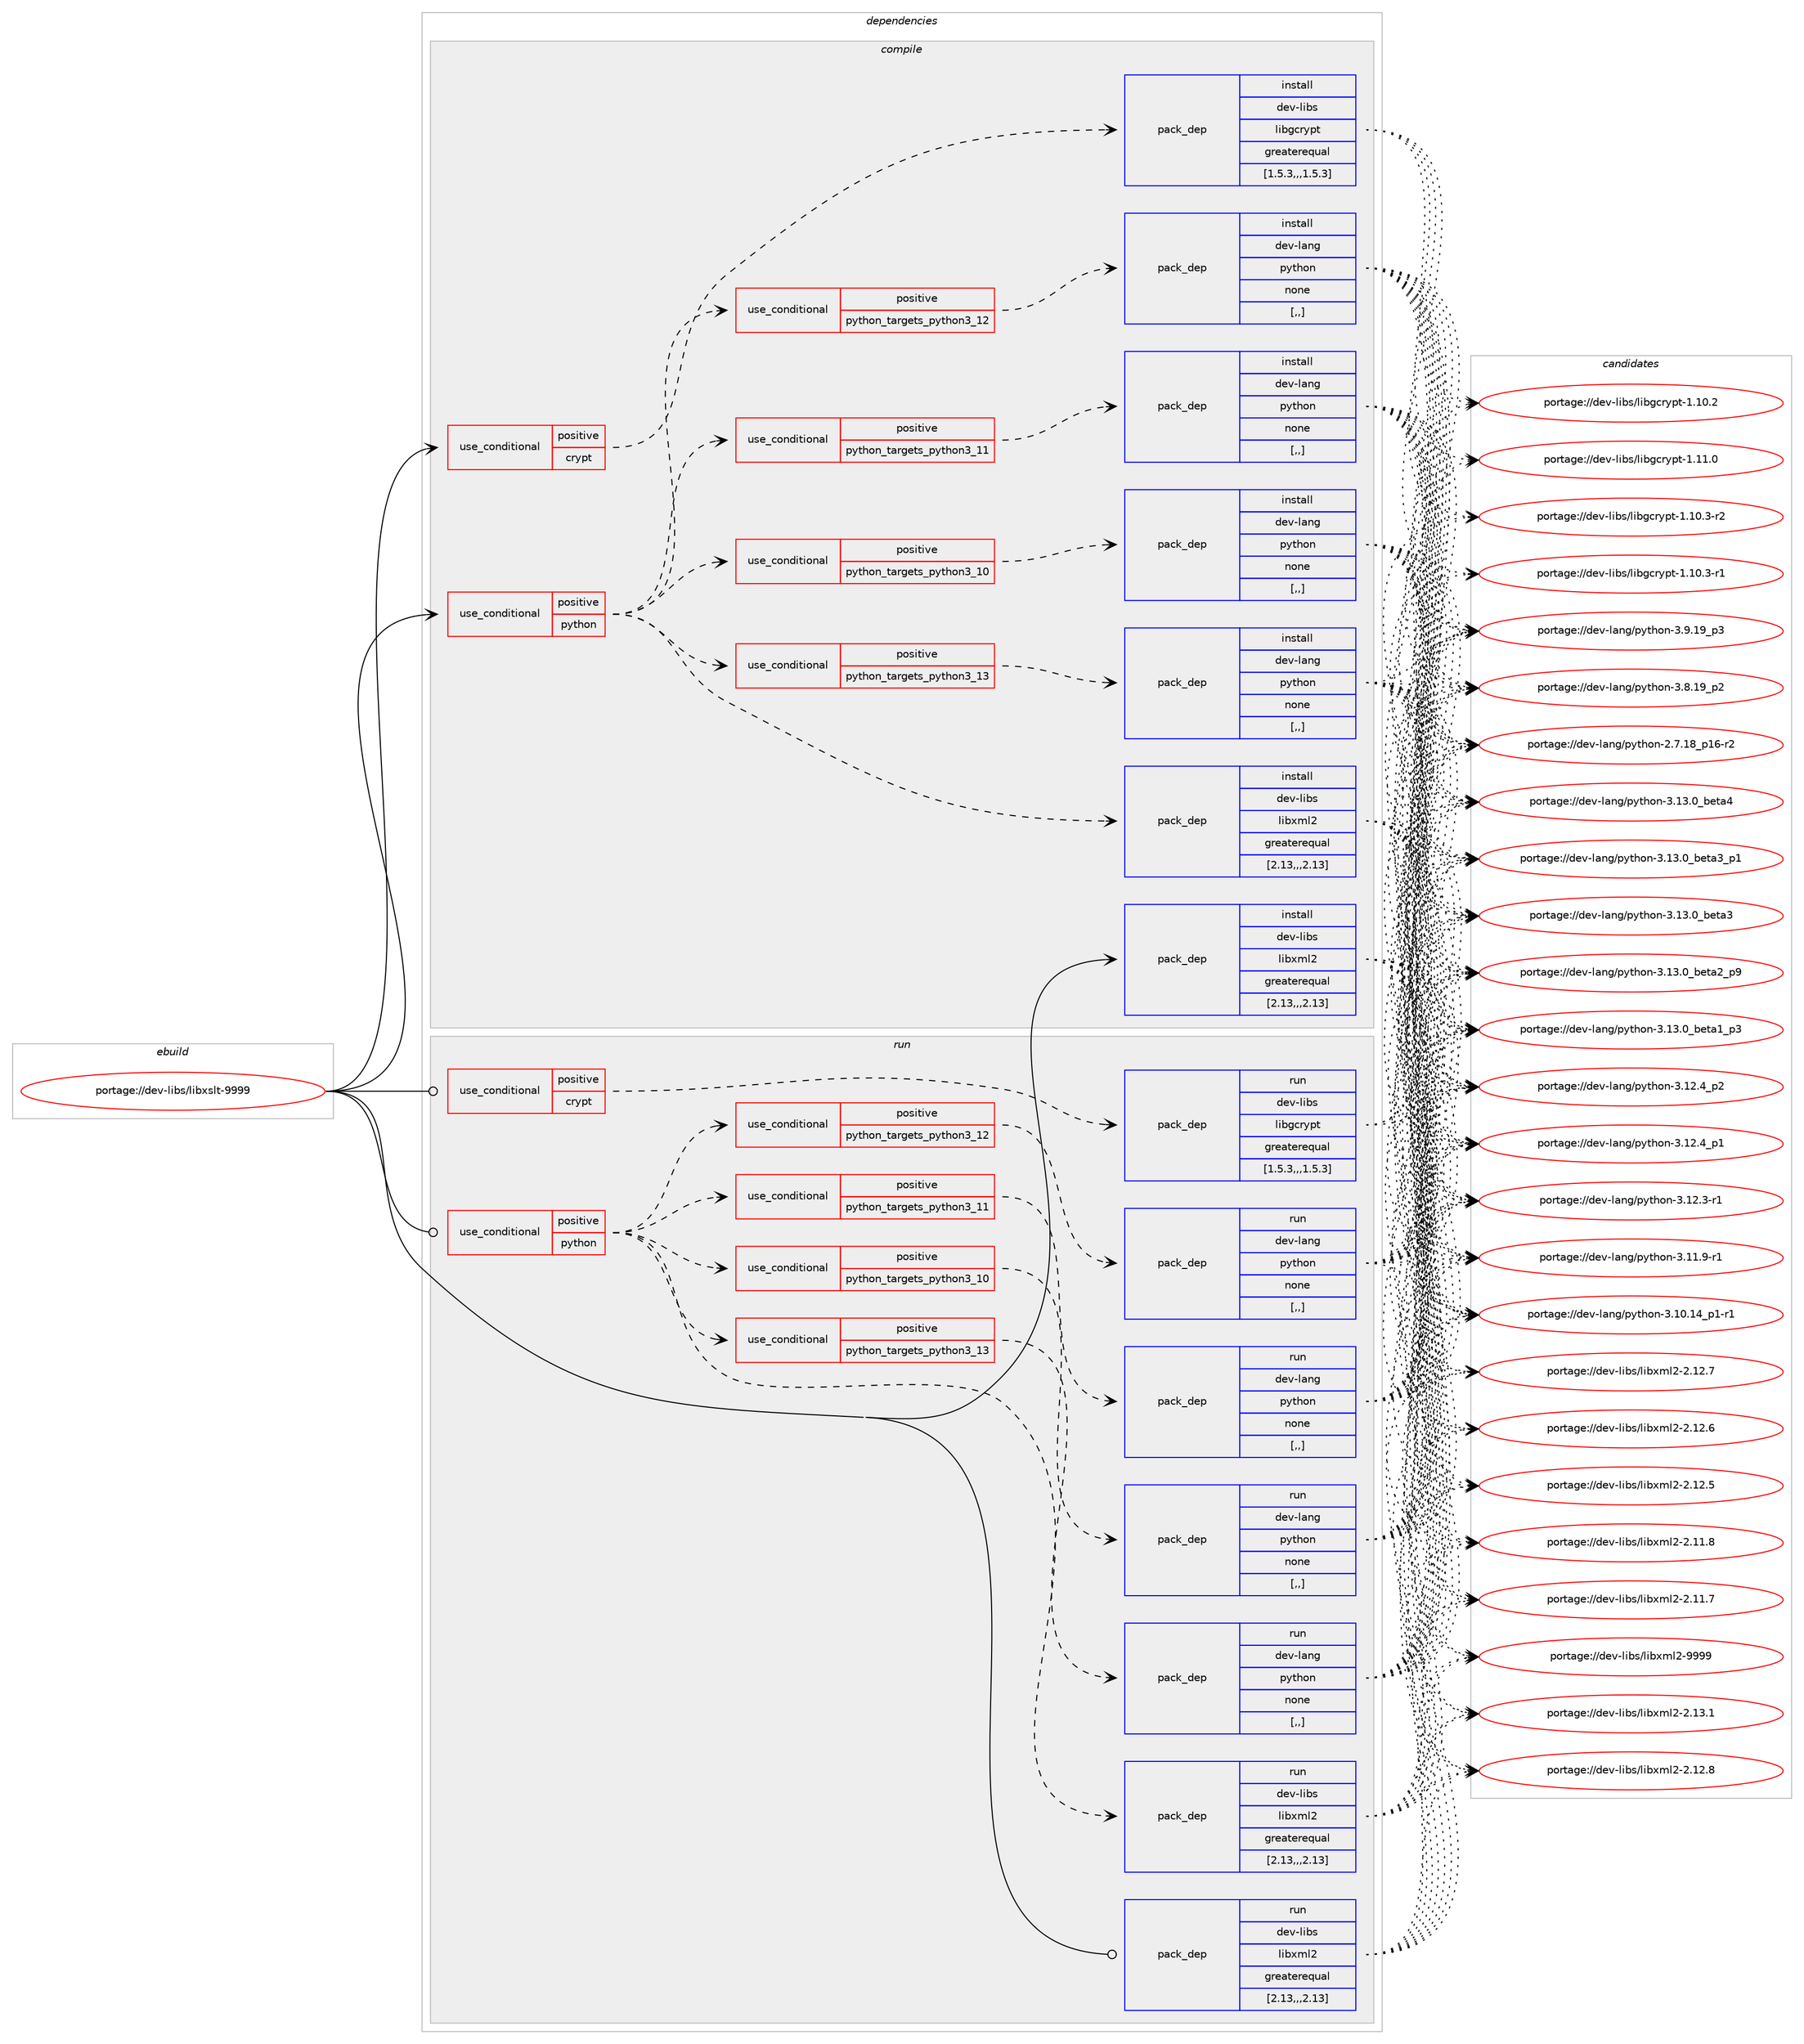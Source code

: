 digraph prolog {

# *************
# Graph options
# *************

newrank=true;
concentrate=true;
compound=true;
graph [rankdir=LR,fontname=Helvetica,fontsize=10,ranksep=1.5];#, ranksep=2.5, nodesep=0.2];
edge  [arrowhead=vee];
node  [fontname=Helvetica,fontsize=10];

# **********
# The ebuild
# **********

subgraph cluster_leftcol {
color=gray;
label=<<i>ebuild</i>>;
id [label="portage://dev-libs/libxslt-9999", color=red, width=4, href="../dev-libs/libxslt-9999.svg"];
}

# ****************
# The dependencies
# ****************

subgraph cluster_midcol {
color=gray;
label=<<i>dependencies</i>>;
subgraph cluster_compile {
fillcolor="#eeeeee";
style=filled;
label=<<i>compile</i>>;
subgraph cond27543 {
dependency112176 [label=<<TABLE BORDER="0" CELLBORDER="1" CELLSPACING="0" CELLPADDING="4"><TR><TD ROWSPAN="3" CELLPADDING="10">use_conditional</TD></TR><TR><TD>positive</TD></TR><TR><TD>crypt</TD></TR></TABLE>>, shape=none, color=red];
subgraph pack83437 {
dependency112177 [label=<<TABLE BORDER="0" CELLBORDER="1" CELLSPACING="0" CELLPADDING="4" WIDTH="220"><TR><TD ROWSPAN="6" CELLPADDING="30">pack_dep</TD></TR><TR><TD WIDTH="110">install</TD></TR><TR><TD>dev-libs</TD></TR><TR><TD>libgcrypt</TD></TR><TR><TD>greaterequal</TD></TR><TR><TD>[1.5.3,,,1.5.3]</TD></TR></TABLE>>, shape=none, color=blue];
}
dependency112176:e -> dependency112177:w [weight=20,style="dashed",arrowhead="vee"];
}
id:e -> dependency112176:w [weight=20,style="solid",arrowhead="vee"];
subgraph cond27544 {
dependency112178 [label=<<TABLE BORDER="0" CELLBORDER="1" CELLSPACING="0" CELLPADDING="4"><TR><TD ROWSPAN="3" CELLPADDING="10">use_conditional</TD></TR><TR><TD>positive</TD></TR><TR><TD>python</TD></TR></TABLE>>, shape=none, color=red];
subgraph cond27545 {
dependency112179 [label=<<TABLE BORDER="0" CELLBORDER="1" CELLSPACING="0" CELLPADDING="4"><TR><TD ROWSPAN="3" CELLPADDING="10">use_conditional</TD></TR><TR><TD>positive</TD></TR><TR><TD>python_targets_python3_10</TD></TR></TABLE>>, shape=none, color=red];
subgraph pack83438 {
dependency112180 [label=<<TABLE BORDER="0" CELLBORDER="1" CELLSPACING="0" CELLPADDING="4" WIDTH="220"><TR><TD ROWSPAN="6" CELLPADDING="30">pack_dep</TD></TR><TR><TD WIDTH="110">install</TD></TR><TR><TD>dev-lang</TD></TR><TR><TD>python</TD></TR><TR><TD>none</TD></TR><TR><TD>[,,]</TD></TR></TABLE>>, shape=none, color=blue];
}
dependency112179:e -> dependency112180:w [weight=20,style="dashed",arrowhead="vee"];
}
dependency112178:e -> dependency112179:w [weight=20,style="dashed",arrowhead="vee"];
subgraph cond27546 {
dependency112181 [label=<<TABLE BORDER="0" CELLBORDER="1" CELLSPACING="0" CELLPADDING="4"><TR><TD ROWSPAN="3" CELLPADDING="10">use_conditional</TD></TR><TR><TD>positive</TD></TR><TR><TD>python_targets_python3_11</TD></TR></TABLE>>, shape=none, color=red];
subgraph pack83439 {
dependency112182 [label=<<TABLE BORDER="0" CELLBORDER="1" CELLSPACING="0" CELLPADDING="4" WIDTH="220"><TR><TD ROWSPAN="6" CELLPADDING="30">pack_dep</TD></TR><TR><TD WIDTH="110">install</TD></TR><TR><TD>dev-lang</TD></TR><TR><TD>python</TD></TR><TR><TD>none</TD></TR><TR><TD>[,,]</TD></TR></TABLE>>, shape=none, color=blue];
}
dependency112181:e -> dependency112182:w [weight=20,style="dashed",arrowhead="vee"];
}
dependency112178:e -> dependency112181:w [weight=20,style="dashed",arrowhead="vee"];
subgraph cond27547 {
dependency112183 [label=<<TABLE BORDER="0" CELLBORDER="1" CELLSPACING="0" CELLPADDING="4"><TR><TD ROWSPAN="3" CELLPADDING="10">use_conditional</TD></TR><TR><TD>positive</TD></TR><TR><TD>python_targets_python3_12</TD></TR></TABLE>>, shape=none, color=red];
subgraph pack83440 {
dependency112184 [label=<<TABLE BORDER="0" CELLBORDER="1" CELLSPACING="0" CELLPADDING="4" WIDTH="220"><TR><TD ROWSPAN="6" CELLPADDING="30">pack_dep</TD></TR><TR><TD WIDTH="110">install</TD></TR><TR><TD>dev-lang</TD></TR><TR><TD>python</TD></TR><TR><TD>none</TD></TR><TR><TD>[,,]</TD></TR></TABLE>>, shape=none, color=blue];
}
dependency112183:e -> dependency112184:w [weight=20,style="dashed",arrowhead="vee"];
}
dependency112178:e -> dependency112183:w [weight=20,style="dashed",arrowhead="vee"];
subgraph cond27548 {
dependency112185 [label=<<TABLE BORDER="0" CELLBORDER="1" CELLSPACING="0" CELLPADDING="4"><TR><TD ROWSPAN="3" CELLPADDING="10">use_conditional</TD></TR><TR><TD>positive</TD></TR><TR><TD>python_targets_python3_13</TD></TR></TABLE>>, shape=none, color=red];
subgraph pack83441 {
dependency112186 [label=<<TABLE BORDER="0" CELLBORDER="1" CELLSPACING="0" CELLPADDING="4" WIDTH="220"><TR><TD ROWSPAN="6" CELLPADDING="30">pack_dep</TD></TR><TR><TD WIDTH="110">install</TD></TR><TR><TD>dev-lang</TD></TR><TR><TD>python</TD></TR><TR><TD>none</TD></TR><TR><TD>[,,]</TD></TR></TABLE>>, shape=none, color=blue];
}
dependency112185:e -> dependency112186:w [weight=20,style="dashed",arrowhead="vee"];
}
dependency112178:e -> dependency112185:w [weight=20,style="dashed",arrowhead="vee"];
subgraph pack83442 {
dependency112187 [label=<<TABLE BORDER="0" CELLBORDER="1" CELLSPACING="0" CELLPADDING="4" WIDTH="220"><TR><TD ROWSPAN="6" CELLPADDING="30">pack_dep</TD></TR><TR><TD WIDTH="110">install</TD></TR><TR><TD>dev-libs</TD></TR><TR><TD>libxml2</TD></TR><TR><TD>greaterequal</TD></TR><TR><TD>[2.13,,,2.13]</TD></TR></TABLE>>, shape=none, color=blue];
}
dependency112178:e -> dependency112187:w [weight=20,style="dashed",arrowhead="vee"];
}
id:e -> dependency112178:w [weight=20,style="solid",arrowhead="vee"];
subgraph pack83443 {
dependency112188 [label=<<TABLE BORDER="0" CELLBORDER="1" CELLSPACING="0" CELLPADDING="4" WIDTH="220"><TR><TD ROWSPAN="6" CELLPADDING="30">pack_dep</TD></TR><TR><TD WIDTH="110">install</TD></TR><TR><TD>dev-libs</TD></TR><TR><TD>libxml2</TD></TR><TR><TD>greaterequal</TD></TR><TR><TD>[2.13,,,2.13]</TD></TR></TABLE>>, shape=none, color=blue];
}
id:e -> dependency112188:w [weight=20,style="solid",arrowhead="vee"];
}
subgraph cluster_compileandrun {
fillcolor="#eeeeee";
style=filled;
label=<<i>compile and run</i>>;
}
subgraph cluster_run {
fillcolor="#eeeeee";
style=filled;
label=<<i>run</i>>;
subgraph cond27549 {
dependency112189 [label=<<TABLE BORDER="0" CELLBORDER="1" CELLSPACING="0" CELLPADDING="4"><TR><TD ROWSPAN="3" CELLPADDING="10">use_conditional</TD></TR><TR><TD>positive</TD></TR><TR><TD>crypt</TD></TR></TABLE>>, shape=none, color=red];
subgraph pack83444 {
dependency112190 [label=<<TABLE BORDER="0" CELLBORDER="1" CELLSPACING="0" CELLPADDING="4" WIDTH="220"><TR><TD ROWSPAN="6" CELLPADDING="30">pack_dep</TD></TR><TR><TD WIDTH="110">run</TD></TR><TR><TD>dev-libs</TD></TR><TR><TD>libgcrypt</TD></TR><TR><TD>greaterequal</TD></TR><TR><TD>[1.5.3,,,1.5.3]</TD></TR></TABLE>>, shape=none, color=blue];
}
dependency112189:e -> dependency112190:w [weight=20,style="dashed",arrowhead="vee"];
}
id:e -> dependency112189:w [weight=20,style="solid",arrowhead="odot"];
subgraph cond27550 {
dependency112191 [label=<<TABLE BORDER="0" CELLBORDER="1" CELLSPACING="0" CELLPADDING="4"><TR><TD ROWSPAN="3" CELLPADDING="10">use_conditional</TD></TR><TR><TD>positive</TD></TR><TR><TD>python</TD></TR></TABLE>>, shape=none, color=red];
subgraph cond27551 {
dependency112192 [label=<<TABLE BORDER="0" CELLBORDER="1" CELLSPACING="0" CELLPADDING="4"><TR><TD ROWSPAN="3" CELLPADDING="10">use_conditional</TD></TR><TR><TD>positive</TD></TR><TR><TD>python_targets_python3_10</TD></TR></TABLE>>, shape=none, color=red];
subgraph pack83445 {
dependency112193 [label=<<TABLE BORDER="0" CELLBORDER="1" CELLSPACING="0" CELLPADDING="4" WIDTH="220"><TR><TD ROWSPAN="6" CELLPADDING="30">pack_dep</TD></TR><TR><TD WIDTH="110">run</TD></TR><TR><TD>dev-lang</TD></TR><TR><TD>python</TD></TR><TR><TD>none</TD></TR><TR><TD>[,,]</TD></TR></TABLE>>, shape=none, color=blue];
}
dependency112192:e -> dependency112193:w [weight=20,style="dashed",arrowhead="vee"];
}
dependency112191:e -> dependency112192:w [weight=20,style="dashed",arrowhead="vee"];
subgraph cond27552 {
dependency112194 [label=<<TABLE BORDER="0" CELLBORDER="1" CELLSPACING="0" CELLPADDING="4"><TR><TD ROWSPAN="3" CELLPADDING="10">use_conditional</TD></TR><TR><TD>positive</TD></TR><TR><TD>python_targets_python3_11</TD></TR></TABLE>>, shape=none, color=red];
subgraph pack83446 {
dependency112195 [label=<<TABLE BORDER="0" CELLBORDER="1" CELLSPACING="0" CELLPADDING="4" WIDTH="220"><TR><TD ROWSPAN="6" CELLPADDING="30">pack_dep</TD></TR><TR><TD WIDTH="110">run</TD></TR><TR><TD>dev-lang</TD></TR><TR><TD>python</TD></TR><TR><TD>none</TD></TR><TR><TD>[,,]</TD></TR></TABLE>>, shape=none, color=blue];
}
dependency112194:e -> dependency112195:w [weight=20,style="dashed",arrowhead="vee"];
}
dependency112191:e -> dependency112194:w [weight=20,style="dashed",arrowhead="vee"];
subgraph cond27553 {
dependency112196 [label=<<TABLE BORDER="0" CELLBORDER="1" CELLSPACING="0" CELLPADDING="4"><TR><TD ROWSPAN="3" CELLPADDING="10">use_conditional</TD></TR><TR><TD>positive</TD></TR><TR><TD>python_targets_python3_12</TD></TR></TABLE>>, shape=none, color=red];
subgraph pack83447 {
dependency112197 [label=<<TABLE BORDER="0" CELLBORDER="1" CELLSPACING="0" CELLPADDING="4" WIDTH="220"><TR><TD ROWSPAN="6" CELLPADDING="30">pack_dep</TD></TR><TR><TD WIDTH="110">run</TD></TR><TR><TD>dev-lang</TD></TR><TR><TD>python</TD></TR><TR><TD>none</TD></TR><TR><TD>[,,]</TD></TR></TABLE>>, shape=none, color=blue];
}
dependency112196:e -> dependency112197:w [weight=20,style="dashed",arrowhead="vee"];
}
dependency112191:e -> dependency112196:w [weight=20,style="dashed",arrowhead="vee"];
subgraph cond27554 {
dependency112198 [label=<<TABLE BORDER="0" CELLBORDER="1" CELLSPACING="0" CELLPADDING="4"><TR><TD ROWSPAN="3" CELLPADDING="10">use_conditional</TD></TR><TR><TD>positive</TD></TR><TR><TD>python_targets_python3_13</TD></TR></TABLE>>, shape=none, color=red];
subgraph pack83448 {
dependency112199 [label=<<TABLE BORDER="0" CELLBORDER="1" CELLSPACING="0" CELLPADDING="4" WIDTH="220"><TR><TD ROWSPAN="6" CELLPADDING="30">pack_dep</TD></TR><TR><TD WIDTH="110">run</TD></TR><TR><TD>dev-lang</TD></TR><TR><TD>python</TD></TR><TR><TD>none</TD></TR><TR><TD>[,,]</TD></TR></TABLE>>, shape=none, color=blue];
}
dependency112198:e -> dependency112199:w [weight=20,style="dashed",arrowhead="vee"];
}
dependency112191:e -> dependency112198:w [weight=20,style="dashed",arrowhead="vee"];
subgraph pack83449 {
dependency112200 [label=<<TABLE BORDER="0" CELLBORDER="1" CELLSPACING="0" CELLPADDING="4" WIDTH="220"><TR><TD ROWSPAN="6" CELLPADDING="30">pack_dep</TD></TR><TR><TD WIDTH="110">run</TD></TR><TR><TD>dev-libs</TD></TR><TR><TD>libxml2</TD></TR><TR><TD>greaterequal</TD></TR><TR><TD>[2.13,,,2.13]</TD></TR></TABLE>>, shape=none, color=blue];
}
dependency112191:e -> dependency112200:w [weight=20,style="dashed",arrowhead="vee"];
}
id:e -> dependency112191:w [weight=20,style="solid",arrowhead="odot"];
subgraph pack83450 {
dependency112201 [label=<<TABLE BORDER="0" CELLBORDER="1" CELLSPACING="0" CELLPADDING="4" WIDTH="220"><TR><TD ROWSPAN="6" CELLPADDING="30">pack_dep</TD></TR><TR><TD WIDTH="110">run</TD></TR><TR><TD>dev-libs</TD></TR><TR><TD>libxml2</TD></TR><TR><TD>greaterequal</TD></TR><TR><TD>[2.13,,,2.13]</TD></TR></TABLE>>, shape=none, color=blue];
}
id:e -> dependency112201:w [weight=20,style="solid",arrowhead="odot"];
}
}

# **************
# The candidates
# **************

subgraph cluster_choices {
rank=same;
color=gray;
label=<<i>candidates</i>>;

subgraph choice83437 {
color=black;
nodesep=1;
choice100101118451081059811547108105981039911412111211645494649494648 [label="portage://dev-libs/libgcrypt-1.11.0", color=red, width=4,href="../dev-libs/libgcrypt-1.11.0.svg"];
choice1001011184510810598115471081059810399114121112116454946494846514511450 [label="portage://dev-libs/libgcrypt-1.10.3-r2", color=red, width=4,href="../dev-libs/libgcrypt-1.10.3-r2.svg"];
choice1001011184510810598115471081059810399114121112116454946494846514511449 [label="portage://dev-libs/libgcrypt-1.10.3-r1", color=red, width=4,href="../dev-libs/libgcrypt-1.10.3-r1.svg"];
choice100101118451081059811547108105981039911412111211645494649484650 [label="portage://dev-libs/libgcrypt-1.10.2", color=red, width=4,href="../dev-libs/libgcrypt-1.10.2.svg"];
dependency112177:e -> choice100101118451081059811547108105981039911412111211645494649494648:w [style=dotted,weight="100"];
dependency112177:e -> choice1001011184510810598115471081059810399114121112116454946494846514511450:w [style=dotted,weight="100"];
dependency112177:e -> choice1001011184510810598115471081059810399114121112116454946494846514511449:w [style=dotted,weight="100"];
dependency112177:e -> choice100101118451081059811547108105981039911412111211645494649484650:w [style=dotted,weight="100"];
}
subgraph choice83438 {
color=black;
nodesep=1;
choice1001011184510897110103471121211161041111104551464951464895981011169752 [label="portage://dev-lang/python-3.13.0_beta4", color=red, width=4,href="../dev-lang/python-3.13.0_beta4.svg"];
choice10010111845108971101034711212111610411111045514649514648959810111697519511249 [label="portage://dev-lang/python-3.13.0_beta3_p1", color=red, width=4,href="../dev-lang/python-3.13.0_beta3_p1.svg"];
choice1001011184510897110103471121211161041111104551464951464895981011169751 [label="portage://dev-lang/python-3.13.0_beta3", color=red, width=4,href="../dev-lang/python-3.13.0_beta3.svg"];
choice10010111845108971101034711212111610411111045514649514648959810111697509511257 [label="portage://dev-lang/python-3.13.0_beta2_p9", color=red, width=4,href="../dev-lang/python-3.13.0_beta2_p9.svg"];
choice10010111845108971101034711212111610411111045514649514648959810111697499511251 [label="portage://dev-lang/python-3.13.0_beta1_p3", color=red, width=4,href="../dev-lang/python-3.13.0_beta1_p3.svg"];
choice100101118451089711010347112121116104111110455146495046529511250 [label="portage://dev-lang/python-3.12.4_p2", color=red, width=4,href="../dev-lang/python-3.12.4_p2.svg"];
choice100101118451089711010347112121116104111110455146495046529511249 [label="portage://dev-lang/python-3.12.4_p1", color=red, width=4,href="../dev-lang/python-3.12.4_p1.svg"];
choice100101118451089711010347112121116104111110455146495046514511449 [label="portage://dev-lang/python-3.12.3-r1", color=red, width=4,href="../dev-lang/python-3.12.3-r1.svg"];
choice100101118451089711010347112121116104111110455146494946574511449 [label="portage://dev-lang/python-3.11.9-r1", color=red, width=4,href="../dev-lang/python-3.11.9-r1.svg"];
choice100101118451089711010347112121116104111110455146494846495295112494511449 [label="portage://dev-lang/python-3.10.14_p1-r1", color=red, width=4,href="../dev-lang/python-3.10.14_p1-r1.svg"];
choice100101118451089711010347112121116104111110455146574649579511251 [label="portage://dev-lang/python-3.9.19_p3", color=red, width=4,href="../dev-lang/python-3.9.19_p3.svg"];
choice100101118451089711010347112121116104111110455146564649579511250 [label="portage://dev-lang/python-3.8.19_p2", color=red, width=4,href="../dev-lang/python-3.8.19_p2.svg"];
choice100101118451089711010347112121116104111110455046554649569511249544511450 [label="portage://dev-lang/python-2.7.18_p16-r2", color=red, width=4,href="../dev-lang/python-2.7.18_p16-r2.svg"];
dependency112180:e -> choice1001011184510897110103471121211161041111104551464951464895981011169752:w [style=dotted,weight="100"];
dependency112180:e -> choice10010111845108971101034711212111610411111045514649514648959810111697519511249:w [style=dotted,weight="100"];
dependency112180:e -> choice1001011184510897110103471121211161041111104551464951464895981011169751:w [style=dotted,weight="100"];
dependency112180:e -> choice10010111845108971101034711212111610411111045514649514648959810111697509511257:w [style=dotted,weight="100"];
dependency112180:e -> choice10010111845108971101034711212111610411111045514649514648959810111697499511251:w [style=dotted,weight="100"];
dependency112180:e -> choice100101118451089711010347112121116104111110455146495046529511250:w [style=dotted,weight="100"];
dependency112180:e -> choice100101118451089711010347112121116104111110455146495046529511249:w [style=dotted,weight="100"];
dependency112180:e -> choice100101118451089711010347112121116104111110455146495046514511449:w [style=dotted,weight="100"];
dependency112180:e -> choice100101118451089711010347112121116104111110455146494946574511449:w [style=dotted,weight="100"];
dependency112180:e -> choice100101118451089711010347112121116104111110455146494846495295112494511449:w [style=dotted,weight="100"];
dependency112180:e -> choice100101118451089711010347112121116104111110455146574649579511251:w [style=dotted,weight="100"];
dependency112180:e -> choice100101118451089711010347112121116104111110455146564649579511250:w [style=dotted,weight="100"];
dependency112180:e -> choice100101118451089711010347112121116104111110455046554649569511249544511450:w [style=dotted,weight="100"];
}
subgraph choice83439 {
color=black;
nodesep=1;
choice1001011184510897110103471121211161041111104551464951464895981011169752 [label="portage://dev-lang/python-3.13.0_beta4", color=red, width=4,href="../dev-lang/python-3.13.0_beta4.svg"];
choice10010111845108971101034711212111610411111045514649514648959810111697519511249 [label="portage://dev-lang/python-3.13.0_beta3_p1", color=red, width=4,href="../dev-lang/python-3.13.0_beta3_p1.svg"];
choice1001011184510897110103471121211161041111104551464951464895981011169751 [label="portage://dev-lang/python-3.13.0_beta3", color=red, width=4,href="../dev-lang/python-3.13.0_beta3.svg"];
choice10010111845108971101034711212111610411111045514649514648959810111697509511257 [label="portage://dev-lang/python-3.13.0_beta2_p9", color=red, width=4,href="../dev-lang/python-3.13.0_beta2_p9.svg"];
choice10010111845108971101034711212111610411111045514649514648959810111697499511251 [label="portage://dev-lang/python-3.13.0_beta1_p3", color=red, width=4,href="../dev-lang/python-3.13.0_beta1_p3.svg"];
choice100101118451089711010347112121116104111110455146495046529511250 [label="portage://dev-lang/python-3.12.4_p2", color=red, width=4,href="../dev-lang/python-3.12.4_p2.svg"];
choice100101118451089711010347112121116104111110455146495046529511249 [label="portage://dev-lang/python-3.12.4_p1", color=red, width=4,href="../dev-lang/python-3.12.4_p1.svg"];
choice100101118451089711010347112121116104111110455146495046514511449 [label="portage://dev-lang/python-3.12.3-r1", color=red, width=4,href="../dev-lang/python-3.12.3-r1.svg"];
choice100101118451089711010347112121116104111110455146494946574511449 [label="portage://dev-lang/python-3.11.9-r1", color=red, width=4,href="../dev-lang/python-3.11.9-r1.svg"];
choice100101118451089711010347112121116104111110455146494846495295112494511449 [label="portage://dev-lang/python-3.10.14_p1-r1", color=red, width=4,href="../dev-lang/python-3.10.14_p1-r1.svg"];
choice100101118451089711010347112121116104111110455146574649579511251 [label="portage://dev-lang/python-3.9.19_p3", color=red, width=4,href="../dev-lang/python-3.9.19_p3.svg"];
choice100101118451089711010347112121116104111110455146564649579511250 [label="portage://dev-lang/python-3.8.19_p2", color=red, width=4,href="../dev-lang/python-3.8.19_p2.svg"];
choice100101118451089711010347112121116104111110455046554649569511249544511450 [label="portage://dev-lang/python-2.7.18_p16-r2", color=red, width=4,href="../dev-lang/python-2.7.18_p16-r2.svg"];
dependency112182:e -> choice1001011184510897110103471121211161041111104551464951464895981011169752:w [style=dotted,weight="100"];
dependency112182:e -> choice10010111845108971101034711212111610411111045514649514648959810111697519511249:w [style=dotted,weight="100"];
dependency112182:e -> choice1001011184510897110103471121211161041111104551464951464895981011169751:w [style=dotted,weight="100"];
dependency112182:e -> choice10010111845108971101034711212111610411111045514649514648959810111697509511257:w [style=dotted,weight="100"];
dependency112182:e -> choice10010111845108971101034711212111610411111045514649514648959810111697499511251:w [style=dotted,weight="100"];
dependency112182:e -> choice100101118451089711010347112121116104111110455146495046529511250:w [style=dotted,weight="100"];
dependency112182:e -> choice100101118451089711010347112121116104111110455146495046529511249:w [style=dotted,weight="100"];
dependency112182:e -> choice100101118451089711010347112121116104111110455146495046514511449:w [style=dotted,weight="100"];
dependency112182:e -> choice100101118451089711010347112121116104111110455146494946574511449:w [style=dotted,weight="100"];
dependency112182:e -> choice100101118451089711010347112121116104111110455146494846495295112494511449:w [style=dotted,weight="100"];
dependency112182:e -> choice100101118451089711010347112121116104111110455146574649579511251:w [style=dotted,weight="100"];
dependency112182:e -> choice100101118451089711010347112121116104111110455146564649579511250:w [style=dotted,weight="100"];
dependency112182:e -> choice100101118451089711010347112121116104111110455046554649569511249544511450:w [style=dotted,weight="100"];
}
subgraph choice83440 {
color=black;
nodesep=1;
choice1001011184510897110103471121211161041111104551464951464895981011169752 [label="portage://dev-lang/python-3.13.0_beta4", color=red, width=4,href="../dev-lang/python-3.13.0_beta4.svg"];
choice10010111845108971101034711212111610411111045514649514648959810111697519511249 [label="portage://dev-lang/python-3.13.0_beta3_p1", color=red, width=4,href="../dev-lang/python-3.13.0_beta3_p1.svg"];
choice1001011184510897110103471121211161041111104551464951464895981011169751 [label="portage://dev-lang/python-3.13.0_beta3", color=red, width=4,href="../dev-lang/python-3.13.0_beta3.svg"];
choice10010111845108971101034711212111610411111045514649514648959810111697509511257 [label="portage://dev-lang/python-3.13.0_beta2_p9", color=red, width=4,href="../dev-lang/python-3.13.0_beta2_p9.svg"];
choice10010111845108971101034711212111610411111045514649514648959810111697499511251 [label="portage://dev-lang/python-3.13.0_beta1_p3", color=red, width=4,href="../dev-lang/python-3.13.0_beta1_p3.svg"];
choice100101118451089711010347112121116104111110455146495046529511250 [label="portage://dev-lang/python-3.12.4_p2", color=red, width=4,href="../dev-lang/python-3.12.4_p2.svg"];
choice100101118451089711010347112121116104111110455146495046529511249 [label="portage://dev-lang/python-3.12.4_p1", color=red, width=4,href="../dev-lang/python-3.12.4_p1.svg"];
choice100101118451089711010347112121116104111110455146495046514511449 [label="portage://dev-lang/python-3.12.3-r1", color=red, width=4,href="../dev-lang/python-3.12.3-r1.svg"];
choice100101118451089711010347112121116104111110455146494946574511449 [label="portage://dev-lang/python-3.11.9-r1", color=red, width=4,href="../dev-lang/python-3.11.9-r1.svg"];
choice100101118451089711010347112121116104111110455146494846495295112494511449 [label="portage://dev-lang/python-3.10.14_p1-r1", color=red, width=4,href="../dev-lang/python-3.10.14_p1-r1.svg"];
choice100101118451089711010347112121116104111110455146574649579511251 [label="portage://dev-lang/python-3.9.19_p3", color=red, width=4,href="../dev-lang/python-3.9.19_p3.svg"];
choice100101118451089711010347112121116104111110455146564649579511250 [label="portage://dev-lang/python-3.8.19_p2", color=red, width=4,href="../dev-lang/python-3.8.19_p2.svg"];
choice100101118451089711010347112121116104111110455046554649569511249544511450 [label="portage://dev-lang/python-2.7.18_p16-r2", color=red, width=4,href="../dev-lang/python-2.7.18_p16-r2.svg"];
dependency112184:e -> choice1001011184510897110103471121211161041111104551464951464895981011169752:w [style=dotted,weight="100"];
dependency112184:e -> choice10010111845108971101034711212111610411111045514649514648959810111697519511249:w [style=dotted,weight="100"];
dependency112184:e -> choice1001011184510897110103471121211161041111104551464951464895981011169751:w [style=dotted,weight="100"];
dependency112184:e -> choice10010111845108971101034711212111610411111045514649514648959810111697509511257:w [style=dotted,weight="100"];
dependency112184:e -> choice10010111845108971101034711212111610411111045514649514648959810111697499511251:w [style=dotted,weight="100"];
dependency112184:e -> choice100101118451089711010347112121116104111110455146495046529511250:w [style=dotted,weight="100"];
dependency112184:e -> choice100101118451089711010347112121116104111110455146495046529511249:w [style=dotted,weight="100"];
dependency112184:e -> choice100101118451089711010347112121116104111110455146495046514511449:w [style=dotted,weight="100"];
dependency112184:e -> choice100101118451089711010347112121116104111110455146494946574511449:w [style=dotted,weight="100"];
dependency112184:e -> choice100101118451089711010347112121116104111110455146494846495295112494511449:w [style=dotted,weight="100"];
dependency112184:e -> choice100101118451089711010347112121116104111110455146574649579511251:w [style=dotted,weight="100"];
dependency112184:e -> choice100101118451089711010347112121116104111110455146564649579511250:w [style=dotted,weight="100"];
dependency112184:e -> choice100101118451089711010347112121116104111110455046554649569511249544511450:w [style=dotted,weight="100"];
}
subgraph choice83441 {
color=black;
nodesep=1;
choice1001011184510897110103471121211161041111104551464951464895981011169752 [label="portage://dev-lang/python-3.13.0_beta4", color=red, width=4,href="../dev-lang/python-3.13.0_beta4.svg"];
choice10010111845108971101034711212111610411111045514649514648959810111697519511249 [label="portage://dev-lang/python-3.13.0_beta3_p1", color=red, width=4,href="../dev-lang/python-3.13.0_beta3_p1.svg"];
choice1001011184510897110103471121211161041111104551464951464895981011169751 [label="portage://dev-lang/python-3.13.0_beta3", color=red, width=4,href="../dev-lang/python-3.13.0_beta3.svg"];
choice10010111845108971101034711212111610411111045514649514648959810111697509511257 [label="portage://dev-lang/python-3.13.0_beta2_p9", color=red, width=4,href="../dev-lang/python-3.13.0_beta2_p9.svg"];
choice10010111845108971101034711212111610411111045514649514648959810111697499511251 [label="portage://dev-lang/python-3.13.0_beta1_p3", color=red, width=4,href="../dev-lang/python-3.13.0_beta1_p3.svg"];
choice100101118451089711010347112121116104111110455146495046529511250 [label="portage://dev-lang/python-3.12.4_p2", color=red, width=4,href="../dev-lang/python-3.12.4_p2.svg"];
choice100101118451089711010347112121116104111110455146495046529511249 [label="portage://dev-lang/python-3.12.4_p1", color=red, width=4,href="../dev-lang/python-3.12.4_p1.svg"];
choice100101118451089711010347112121116104111110455146495046514511449 [label="portage://dev-lang/python-3.12.3-r1", color=red, width=4,href="../dev-lang/python-3.12.3-r1.svg"];
choice100101118451089711010347112121116104111110455146494946574511449 [label="portage://dev-lang/python-3.11.9-r1", color=red, width=4,href="../dev-lang/python-3.11.9-r1.svg"];
choice100101118451089711010347112121116104111110455146494846495295112494511449 [label="portage://dev-lang/python-3.10.14_p1-r1", color=red, width=4,href="../dev-lang/python-3.10.14_p1-r1.svg"];
choice100101118451089711010347112121116104111110455146574649579511251 [label="portage://dev-lang/python-3.9.19_p3", color=red, width=4,href="../dev-lang/python-3.9.19_p3.svg"];
choice100101118451089711010347112121116104111110455146564649579511250 [label="portage://dev-lang/python-3.8.19_p2", color=red, width=4,href="../dev-lang/python-3.8.19_p2.svg"];
choice100101118451089711010347112121116104111110455046554649569511249544511450 [label="portage://dev-lang/python-2.7.18_p16-r2", color=red, width=4,href="../dev-lang/python-2.7.18_p16-r2.svg"];
dependency112186:e -> choice1001011184510897110103471121211161041111104551464951464895981011169752:w [style=dotted,weight="100"];
dependency112186:e -> choice10010111845108971101034711212111610411111045514649514648959810111697519511249:w [style=dotted,weight="100"];
dependency112186:e -> choice1001011184510897110103471121211161041111104551464951464895981011169751:w [style=dotted,weight="100"];
dependency112186:e -> choice10010111845108971101034711212111610411111045514649514648959810111697509511257:w [style=dotted,weight="100"];
dependency112186:e -> choice10010111845108971101034711212111610411111045514649514648959810111697499511251:w [style=dotted,weight="100"];
dependency112186:e -> choice100101118451089711010347112121116104111110455146495046529511250:w [style=dotted,weight="100"];
dependency112186:e -> choice100101118451089711010347112121116104111110455146495046529511249:w [style=dotted,weight="100"];
dependency112186:e -> choice100101118451089711010347112121116104111110455146495046514511449:w [style=dotted,weight="100"];
dependency112186:e -> choice100101118451089711010347112121116104111110455146494946574511449:w [style=dotted,weight="100"];
dependency112186:e -> choice100101118451089711010347112121116104111110455146494846495295112494511449:w [style=dotted,weight="100"];
dependency112186:e -> choice100101118451089711010347112121116104111110455146574649579511251:w [style=dotted,weight="100"];
dependency112186:e -> choice100101118451089711010347112121116104111110455146564649579511250:w [style=dotted,weight="100"];
dependency112186:e -> choice100101118451089711010347112121116104111110455046554649569511249544511450:w [style=dotted,weight="100"];
}
subgraph choice83442 {
color=black;
nodesep=1;
choice10010111845108105981154710810598120109108504557575757 [label="portage://dev-libs/libxml2-9999", color=red, width=4,href="../dev-libs/libxml2-9999.svg"];
choice100101118451081059811547108105981201091085045504649514649 [label="portage://dev-libs/libxml2-2.13.1", color=red, width=4,href="../dev-libs/libxml2-2.13.1.svg"];
choice100101118451081059811547108105981201091085045504649504656 [label="portage://dev-libs/libxml2-2.12.8", color=red, width=4,href="../dev-libs/libxml2-2.12.8.svg"];
choice100101118451081059811547108105981201091085045504649504655 [label="portage://dev-libs/libxml2-2.12.7", color=red, width=4,href="../dev-libs/libxml2-2.12.7.svg"];
choice100101118451081059811547108105981201091085045504649504654 [label="portage://dev-libs/libxml2-2.12.6", color=red, width=4,href="../dev-libs/libxml2-2.12.6.svg"];
choice100101118451081059811547108105981201091085045504649504653 [label="portage://dev-libs/libxml2-2.12.5", color=red, width=4,href="../dev-libs/libxml2-2.12.5.svg"];
choice100101118451081059811547108105981201091085045504649494656 [label="portage://dev-libs/libxml2-2.11.8", color=red, width=4,href="../dev-libs/libxml2-2.11.8.svg"];
choice100101118451081059811547108105981201091085045504649494655 [label="portage://dev-libs/libxml2-2.11.7", color=red, width=4,href="../dev-libs/libxml2-2.11.7.svg"];
dependency112187:e -> choice10010111845108105981154710810598120109108504557575757:w [style=dotted,weight="100"];
dependency112187:e -> choice100101118451081059811547108105981201091085045504649514649:w [style=dotted,weight="100"];
dependency112187:e -> choice100101118451081059811547108105981201091085045504649504656:w [style=dotted,weight="100"];
dependency112187:e -> choice100101118451081059811547108105981201091085045504649504655:w [style=dotted,weight="100"];
dependency112187:e -> choice100101118451081059811547108105981201091085045504649504654:w [style=dotted,weight="100"];
dependency112187:e -> choice100101118451081059811547108105981201091085045504649504653:w [style=dotted,weight="100"];
dependency112187:e -> choice100101118451081059811547108105981201091085045504649494656:w [style=dotted,weight="100"];
dependency112187:e -> choice100101118451081059811547108105981201091085045504649494655:w [style=dotted,weight="100"];
}
subgraph choice83443 {
color=black;
nodesep=1;
choice10010111845108105981154710810598120109108504557575757 [label="portage://dev-libs/libxml2-9999", color=red, width=4,href="../dev-libs/libxml2-9999.svg"];
choice100101118451081059811547108105981201091085045504649514649 [label="portage://dev-libs/libxml2-2.13.1", color=red, width=4,href="../dev-libs/libxml2-2.13.1.svg"];
choice100101118451081059811547108105981201091085045504649504656 [label="portage://dev-libs/libxml2-2.12.8", color=red, width=4,href="../dev-libs/libxml2-2.12.8.svg"];
choice100101118451081059811547108105981201091085045504649504655 [label="portage://dev-libs/libxml2-2.12.7", color=red, width=4,href="../dev-libs/libxml2-2.12.7.svg"];
choice100101118451081059811547108105981201091085045504649504654 [label="portage://dev-libs/libxml2-2.12.6", color=red, width=4,href="../dev-libs/libxml2-2.12.6.svg"];
choice100101118451081059811547108105981201091085045504649504653 [label="portage://dev-libs/libxml2-2.12.5", color=red, width=4,href="../dev-libs/libxml2-2.12.5.svg"];
choice100101118451081059811547108105981201091085045504649494656 [label="portage://dev-libs/libxml2-2.11.8", color=red, width=4,href="../dev-libs/libxml2-2.11.8.svg"];
choice100101118451081059811547108105981201091085045504649494655 [label="portage://dev-libs/libxml2-2.11.7", color=red, width=4,href="../dev-libs/libxml2-2.11.7.svg"];
dependency112188:e -> choice10010111845108105981154710810598120109108504557575757:w [style=dotted,weight="100"];
dependency112188:e -> choice100101118451081059811547108105981201091085045504649514649:w [style=dotted,weight="100"];
dependency112188:e -> choice100101118451081059811547108105981201091085045504649504656:w [style=dotted,weight="100"];
dependency112188:e -> choice100101118451081059811547108105981201091085045504649504655:w [style=dotted,weight="100"];
dependency112188:e -> choice100101118451081059811547108105981201091085045504649504654:w [style=dotted,weight="100"];
dependency112188:e -> choice100101118451081059811547108105981201091085045504649504653:w [style=dotted,weight="100"];
dependency112188:e -> choice100101118451081059811547108105981201091085045504649494656:w [style=dotted,weight="100"];
dependency112188:e -> choice100101118451081059811547108105981201091085045504649494655:w [style=dotted,weight="100"];
}
subgraph choice83444 {
color=black;
nodesep=1;
choice100101118451081059811547108105981039911412111211645494649494648 [label="portage://dev-libs/libgcrypt-1.11.0", color=red, width=4,href="../dev-libs/libgcrypt-1.11.0.svg"];
choice1001011184510810598115471081059810399114121112116454946494846514511450 [label="portage://dev-libs/libgcrypt-1.10.3-r2", color=red, width=4,href="../dev-libs/libgcrypt-1.10.3-r2.svg"];
choice1001011184510810598115471081059810399114121112116454946494846514511449 [label="portage://dev-libs/libgcrypt-1.10.3-r1", color=red, width=4,href="../dev-libs/libgcrypt-1.10.3-r1.svg"];
choice100101118451081059811547108105981039911412111211645494649484650 [label="portage://dev-libs/libgcrypt-1.10.2", color=red, width=4,href="../dev-libs/libgcrypt-1.10.2.svg"];
dependency112190:e -> choice100101118451081059811547108105981039911412111211645494649494648:w [style=dotted,weight="100"];
dependency112190:e -> choice1001011184510810598115471081059810399114121112116454946494846514511450:w [style=dotted,weight="100"];
dependency112190:e -> choice1001011184510810598115471081059810399114121112116454946494846514511449:w [style=dotted,weight="100"];
dependency112190:e -> choice100101118451081059811547108105981039911412111211645494649484650:w [style=dotted,weight="100"];
}
subgraph choice83445 {
color=black;
nodesep=1;
choice1001011184510897110103471121211161041111104551464951464895981011169752 [label="portage://dev-lang/python-3.13.0_beta4", color=red, width=4,href="../dev-lang/python-3.13.0_beta4.svg"];
choice10010111845108971101034711212111610411111045514649514648959810111697519511249 [label="portage://dev-lang/python-3.13.0_beta3_p1", color=red, width=4,href="../dev-lang/python-3.13.0_beta3_p1.svg"];
choice1001011184510897110103471121211161041111104551464951464895981011169751 [label="portage://dev-lang/python-3.13.0_beta3", color=red, width=4,href="../dev-lang/python-3.13.0_beta3.svg"];
choice10010111845108971101034711212111610411111045514649514648959810111697509511257 [label="portage://dev-lang/python-3.13.0_beta2_p9", color=red, width=4,href="../dev-lang/python-3.13.0_beta2_p9.svg"];
choice10010111845108971101034711212111610411111045514649514648959810111697499511251 [label="portage://dev-lang/python-3.13.0_beta1_p3", color=red, width=4,href="../dev-lang/python-3.13.0_beta1_p3.svg"];
choice100101118451089711010347112121116104111110455146495046529511250 [label="portage://dev-lang/python-3.12.4_p2", color=red, width=4,href="../dev-lang/python-3.12.4_p2.svg"];
choice100101118451089711010347112121116104111110455146495046529511249 [label="portage://dev-lang/python-3.12.4_p1", color=red, width=4,href="../dev-lang/python-3.12.4_p1.svg"];
choice100101118451089711010347112121116104111110455146495046514511449 [label="portage://dev-lang/python-3.12.3-r1", color=red, width=4,href="../dev-lang/python-3.12.3-r1.svg"];
choice100101118451089711010347112121116104111110455146494946574511449 [label="portage://dev-lang/python-3.11.9-r1", color=red, width=4,href="../dev-lang/python-3.11.9-r1.svg"];
choice100101118451089711010347112121116104111110455146494846495295112494511449 [label="portage://dev-lang/python-3.10.14_p1-r1", color=red, width=4,href="../dev-lang/python-3.10.14_p1-r1.svg"];
choice100101118451089711010347112121116104111110455146574649579511251 [label="portage://dev-lang/python-3.9.19_p3", color=red, width=4,href="../dev-lang/python-3.9.19_p3.svg"];
choice100101118451089711010347112121116104111110455146564649579511250 [label="portage://dev-lang/python-3.8.19_p2", color=red, width=4,href="../dev-lang/python-3.8.19_p2.svg"];
choice100101118451089711010347112121116104111110455046554649569511249544511450 [label="portage://dev-lang/python-2.7.18_p16-r2", color=red, width=4,href="../dev-lang/python-2.7.18_p16-r2.svg"];
dependency112193:e -> choice1001011184510897110103471121211161041111104551464951464895981011169752:w [style=dotted,weight="100"];
dependency112193:e -> choice10010111845108971101034711212111610411111045514649514648959810111697519511249:w [style=dotted,weight="100"];
dependency112193:e -> choice1001011184510897110103471121211161041111104551464951464895981011169751:w [style=dotted,weight="100"];
dependency112193:e -> choice10010111845108971101034711212111610411111045514649514648959810111697509511257:w [style=dotted,weight="100"];
dependency112193:e -> choice10010111845108971101034711212111610411111045514649514648959810111697499511251:w [style=dotted,weight="100"];
dependency112193:e -> choice100101118451089711010347112121116104111110455146495046529511250:w [style=dotted,weight="100"];
dependency112193:e -> choice100101118451089711010347112121116104111110455146495046529511249:w [style=dotted,weight="100"];
dependency112193:e -> choice100101118451089711010347112121116104111110455146495046514511449:w [style=dotted,weight="100"];
dependency112193:e -> choice100101118451089711010347112121116104111110455146494946574511449:w [style=dotted,weight="100"];
dependency112193:e -> choice100101118451089711010347112121116104111110455146494846495295112494511449:w [style=dotted,weight="100"];
dependency112193:e -> choice100101118451089711010347112121116104111110455146574649579511251:w [style=dotted,weight="100"];
dependency112193:e -> choice100101118451089711010347112121116104111110455146564649579511250:w [style=dotted,weight="100"];
dependency112193:e -> choice100101118451089711010347112121116104111110455046554649569511249544511450:w [style=dotted,weight="100"];
}
subgraph choice83446 {
color=black;
nodesep=1;
choice1001011184510897110103471121211161041111104551464951464895981011169752 [label="portage://dev-lang/python-3.13.0_beta4", color=red, width=4,href="../dev-lang/python-3.13.0_beta4.svg"];
choice10010111845108971101034711212111610411111045514649514648959810111697519511249 [label="portage://dev-lang/python-3.13.0_beta3_p1", color=red, width=4,href="../dev-lang/python-3.13.0_beta3_p1.svg"];
choice1001011184510897110103471121211161041111104551464951464895981011169751 [label="portage://dev-lang/python-3.13.0_beta3", color=red, width=4,href="../dev-lang/python-3.13.0_beta3.svg"];
choice10010111845108971101034711212111610411111045514649514648959810111697509511257 [label="portage://dev-lang/python-3.13.0_beta2_p9", color=red, width=4,href="../dev-lang/python-3.13.0_beta2_p9.svg"];
choice10010111845108971101034711212111610411111045514649514648959810111697499511251 [label="portage://dev-lang/python-3.13.0_beta1_p3", color=red, width=4,href="../dev-lang/python-3.13.0_beta1_p3.svg"];
choice100101118451089711010347112121116104111110455146495046529511250 [label="portage://dev-lang/python-3.12.4_p2", color=red, width=4,href="../dev-lang/python-3.12.4_p2.svg"];
choice100101118451089711010347112121116104111110455146495046529511249 [label="portage://dev-lang/python-3.12.4_p1", color=red, width=4,href="../dev-lang/python-3.12.4_p1.svg"];
choice100101118451089711010347112121116104111110455146495046514511449 [label="portage://dev-lang/python-3.12.3-r1", color=red, width=4,href="../dev-lang/python-3.12.3-r1.svg"];
choice100101118451089711010347112121116104111110455146494946574511449 [label="portage://dev-lang/python-3.11.9-r1", color=red, width=4,href="../dev-lang/python-3.11.9-r1.svg"];
choice100101118451089711010347112121116104111110455146494846495295112494511449 [label="portage://dev-lang/python-3.10.14_p1-r1", color=red, width=4,href="../dev-lang/python-3.10.14_p1-r1.svg"];
choice100101118451089711010347112121116104111110455146574649579511251 [label="portage://dev-lang/python-3.9.19_p3", color=red, width=4,href="../dev-lang/python-3.9.19_p3.svg"];
choice100101118451089711010347112121116104111110455146564649579511250 [label="portage://dev-lang/python-3.8.19_p2", color=red, width=4,href="../dev-lang/python-3.8.19_p2.svg"];
choice100101118451089711010347112121116104111110455046554649569511249544511450 [label="portage://dev-lang/python-2.7.18_p16-r2", color=red, width=4,href="../dev-lang/python-2.7.18_p16-r2.svg"];
dependency112195:e -> choice1001011184510897110103471121211161041111104551464951464895981011169752:w [style=dotted,weight="100"];
dependency112195:e -> choice10010111845108971101034711212111610411111045514649514648959810111697519511249:w [style=dotted,weight="100"];
dependency112195:e -> choice1001011184510897110103471121211161041111104551464951464895981011169751:w [style=dotted,weight="100"];
dependency112195:e -> choice10010111845108971101034711212111610411111045514649514648959810111697509511257:w [style=dotted,weight="100"];
dependency112195:e -> choice10010111845108971101034711212111610411111045514649514648959810111697499511251:w [style=dotted,weight="100"];
dependency112195:e -> choice100101118451089711010347112121116104111110455146495046529511250:w [style=dotted,weight="100"];
dependency112195:e -> choice100101118451089711010347112121116104111110455146495046529511249:w [style=dotted,weight="100"];
dependency112195:e -> choice100101118451089711010347112121116104111110455146495046514511449:w [style=dotted,weight="100"];
dependency112195:e -> choice100101118451089711010347112121116104111110455146494946574511449:w [style=dotted,weight="100"];
dependency112195:e -> choice100101118451089711010347112121116104111110455146494846495295112494511449:w [style=dotted,weight="100"];
dependency112195:e -> choice100101118451089711010347112121116104111110455146574649579511251:w [style=dotted,weight="100"];
dependency112195:e -> choice100101118451089711010347112121116104111110455146564649579511250:w [style=dotted,weight="100"];
dependency112195:e -> choice100101118451089711010347112121116104111110455046554649569511249544511450:w [style=dotted,weight="100"];
}
subgraph choice83447 {
color=black;
nodesep=1;
choice1001011184510897110103471121211161041111104551464951464895981011169752 [label="portage://dev-lang/python-3.13.0_beta4", color=red, width=4,href="../dev-lang/python-3.13.0_beta4.svg"];
choice10010111845108971101034711212111610411111045514649514648959810111697519511249 [label="portage://dev-lang/python-3.13.0_beta3_p1", color=red, width=4,href="../dev-lang/python-3.13.0_beta3_p1.svg"];
choice1001011184510897110103471121211161041111104551464951464895981011169751 [label="portage://dev-lang/python-3.13.0_beta3", color=red, width=4,href="../dev-lang/python-3.13.0_beta3.svg"];
choice10010111845108971101034711212111610411111045514649514648959810111697509511257 [label="portage://dev-lang/python-3.13.0_beta2_p9", color=red, width=4,href="../dev-lang/python-3.13.0_beta2_p9.svg"];
choice10010111845108971101034711212111610411111045514649514648959810111697499511251 [label="portage://dev-lang/python-3.13.0_beta1_p3", color=red, width=4,href="../dev-lang/python-3.13.0_beta1_p3.svg"];
choice100101118451089711010347112121116104111110455146495046529511250 [label="portage://dev-lang/python-3.12.4_p2", color=red, width=4,href="../dev-lang/python-3.12.4_p2.svg"];
choice100101118451089711010347112121116104111110455146495046529511249 [label="portage://dev-lang/python-3.12.4_p1", color=red, width=4,href="../dev-lang/python-3.12.4_p1.svg"];
choice100101118451089711010347112121116104111110455146495046514511449 [label="portage://dev-lang/python-3.12.3-r1", color=red, width=4,href="../dev-lang/python-3.12.3-r1.svg"];
choice100101118451089711010347112121116104111110455146494946574511449 [label="portage://dev-lang/python-3.11.9-r1", color=red, width=4,href="../dev-lang/python-3.11.9-r1.svg"];
choice100101118451089711010347112121116104111110455146494846495295112494511449 [label="portage://dev-lang/python-3.10.14_p1-r1", color=red, width=4,href="../dev-lang/python-3.10.14_p1-r1.svg"];
choice100101118451089711010347112121116104111110455146574649579511251 [label="portage://dev-lang/python-3.9.19_p3", color=red, width=4,href="../dev-lang/python-3.9.19_p3.svg"];
choice100101118451089711010347112121116104111110455146564649579511250 [label="portage://dev-lang/python-3.8.19_p2", color=red, width=4,href="../dev-lang/python-3.8.19_p2.svg"];
choice100101118451089711010347112121116104111110455046554649569511249544511450 [label="portage://dev-lang/python-2.7.18_p16-r2", color=red, width=4,href="../dev-lang/python-2.7.18_p16-r2.svg"];
dependency112197:e -> choice1001011184510897110103471121211161041111104551464951464895981011169752:w [style=dotted,weight="100"];
dependency112197:e -> choice10010111845108971101034711212111610411111045514649514648959810111697519511249:w [style=dotted,weight="100"];
dependency112197:e -> choice1001011184510897110103471121211161041111104551464951464895981011169751:w [style=dotted,weight="100"];
dependency112197:e -> choice10010111845108971101034711212111610411111045514649514648959810111697509511257:w [style=dotted,weight="100"];
dependency112197:e -> choice10010111845108971101034711212111610411111045514649514648959810111697499511251:w [style=dotted,weight="100"];
dependency112197:e -> choice100101118451089711010347112121116104111110455146495046529511250:w [style=dotted,weight="100"];
dependency112197:e -> choice100101118451089711010347112121116104111110455146495046529511249:w [style=dotted,weight="100"];
dependency112197:e -> choice100101118451089711010347112121116104111110455146495046514511449:w [style=dotted,weight="100"];
dependency112197:e -> choice100101118451089711010347112121116104111110455146494946574511449:w [style=dotted,weight="100"];
dependency112197:e -> choice100101118451089711010347112121116104111110455146494846495295112494511449:w [style=dotted,weight="100"];
dependency112197:e -> choice100101118451089711010347112121116104111110455146574649579511251:w [style=dotted,weight="100"];
dependency112197:e -> choice100101118451089711010347112121116104111110455146564649579511250:w [style=dotted,weight="100"];
dependency112197:e -> choice100101118451089711010347112121116104111110455046554649569511249544511450:w [style=dotted,weight="100"];
}
subgraph choice83448 {
color=black;
nodesep=1;
choice1001011184510897110103471121211161041111104551464951464895981011169752 [label="portage://dev-lang/python-3.13.0_beta4", color=red, width=4,href="../dev-lang/python-3.13.0_beta4.svg"];
choice10010111845108971101034711212111610411111045514649514648959810111697519511249 [label="portage://dev-lang/python-3.13.0_beta3_p1", color=red, width=4,href="../dev-lang/python-3.13.0_beta3_p1.svg"];
choice1001011184510897110103471121211161041111104551464951464895981011169751 [label="portage://dev-lang/python-3.13.0_beta3", color=red, width=4,href="../dev-lang/python-3.13.0_beta3.svg"];
choice10010111845108971101034711212111610411111045514649514648959810111697509511257 [label="portage://dev-lang/python-3.13.0_beta2_p9", color=red, width=4,href="../dev-lang/python-3.13.0_beta2_p9.svg"];
choice10010111845108971101034711212111610411111045514649514648959810111697499511251 [label="portage://dev-lang/python-3.13.0_beta1_p3", color=red, width=4,href="../dev-lang/python-3.13.0_beta1_p3.svg"];
choice100101118451089711010347112121116104111110455146495046529511250 [label="portage://dev-lang/python-3.12.4_p2", color=red, width=4,href="../dev-lang/python-3.12.4_p2.svg"];
choice100101118451089711010347112121116104111110455146495046529511249 [label="portage://dev-lang/python-3.12.4_p1", color=red, width=4,href="../dev-lang/python-3.12.4_p1.svg"];
choice100101118451089711010347112121116104111110455146495046514511449 [label="portage://dev-lang/python-3.12.3-r1", color=red, width=4,href="../dev-lang/python-3.12.3-r1.svg"];
choice100101118451089711010347112121116104111110455146494946574511449 [label="portage://dev-lang/python-3.11.9-r1", color=red, width=4,href="../dev-lang/python-3.11.9-r1.svg"];
choice100101118451089711010347112121116104111110455146494846495295112494511449 [label="portage://dev-lang/python-3.10.14_p1-r1", color=red, width=4,href="../dev-lang/python-3.10.14_p1-r1.svg"];
choice100101118451089711010347112121116104111110455146574649579511251 [label="portage://dev-lang/python-3.9.19_p3", color=red, width=4,href="../dev-lang/python-3.9.19_p3.svg"];
choice100101118451089711010347112121116104111110455146564649579511250 [label="portage://dev-lang/python-3.8.19_p2", color=red, width=4,href="../dev-lang/python-3.8.19_p2.svg"];
choice100101118451089711010347112121116104111110455046554649569511249544511450 [label="portage://dev-lang/python-2.7.18_p16-r2", color=red, width=4,href="../dev-lang/python-2.7.18_p16-r2.svg"];
dependency112199:e -> choice1001011184510897110103471121211161041111104551464951464895981011169752:w [style=dotted,weight="100"];
dependency112199:e -> choice10010111845108971101034711212111610411111045514649514648959810111697519511249:w [style=dotted,weight="100"];
dependency112199:e -> choice1001011184510897110103471121211161041111104551464951464895981011169751:w [style=dotted,weight="100"];
dependency112199:e -> choice10010111845108971101034711212111610411111045514649514648959810111697509511257:w [style=dotted,weight="100"];
dependency112199:e -> choice10010111845108971101034711212111610411111045514649514648959810111697499511251:w [style=dotted,weight="100"];
dependency112199:e -> choice100101118451089711010347112121116104111110455146495046529511250:w [style=dotted,weight="100"];
dependency112199:e -> choice100101118451089711010347112121116104111110455146495046529511249:w [style=dotted,weight="100"];
dependency112199:e -> choice100101118451089711010347112121116104111110455146495046514511449:w [style=dotted,weight="100"];
dependency112199:e -> choice100101118451089711010347112121116104111110455146494946574511449:w [style=dotted,weight="100"];
dependency112199:e -> choice100101118451089711010347112121116104111110455146494846495295112494511449:w [style=dotted,weight="100"];
dependency112199:e -> choice100101118451089711010347112121116104111110455146574649579511251:w [style=dotted,weight="100"];
dependency112199:e -> choice100101118451089711010347112121116104111110455146564649579511250:w [style=dotted,weight="100"];
dependency112199:e -> choice100101118451089711010347112121116104111110455046554649569511249544511450:w [style=dotted,weight="100"];
}
subgraph choice83449 {
color=black;
nodesep=1;
choice10010111845108105981154710810598120109108504557575757 [label="portage://dev-libs/libxml2-9999", color=red, width=4,href="../dev-libs/libxml2-9999.svg"];
choice100101118451081059811547108105981201091085045504649514649 [label="portage://dev-libs/libxml2-2.13.1", color=red, width=4,href="../dev-libs/libxml2-2.13.1.svg"];
choice100101118451081059811547108105981201091085045504649504656 [label="portage://dev-libs/libxml2-2.12.8", color=red, width=4,href="../dev-libs/libxml2-2.12.8.svg"];
choice100101118451081059811547108105981201091085045504649504655 [label="portage://dev-libs/libxml2-2.12.7", color=red, width=4,href="../dev-libs/libxml2-2.12.7.svg"];
choice100101118451081059811547108105981201091085045504649504654 [label="portage://dev-libs/libxml2-2.12.6", color=red, width=4,href="../dev-libs/libxml2-2.12.6.svg"];
choice100101118451081059811547108105981201091085045504649504653 [label="portage://dev-libs/libxml2-2.12.5", color=red, width=4,href="../dev-libs/libxml2-2.12.5.svg"];
choice100101118451081059811547108105981201091085045504649494656 [label="portage://dev-libs/libxml2-2.11.8", color=red, width=4,href="../dev-libs/libxml2-2.11.8.svg"];
choice100101118451081059811547108105981201091085045504649494655 [label="portage://dev-libs/libxml2-2.11.7", color=red, width=4,href="../dev-libs/libxml2-2.11.7.svg"];
dependency112200:e -> choice10010111845108105981154710810598120109108504557575757:w [style=dotted,weight="100"];
dependency112200:e -> choice100101118451081059811547108105981201091085045504649514649:w [style=dotted,weight="100"];
dependency112200:e -> choice100101118451081059811547108105981201091085045504649504656:w [style=dotted,weight="100"];
dependency112200:e -> choice100101118451081059811547108105981201091085045504649504655:w [style=dotted,weight="100"];
dependency112200:e -> choice100101118451081059811547108105981201091085045504649504654:w [style=dotted,weight="100"];
dependency112200:e -> choice100101118451081059811547108105981201091085045504649504653:w [style=dotted,weight="100"];
dependency112200:e -> choice100101118451081059811547108105981201091085045504649494656:w [style=dotted,weight="100"];
dependency112200:e -> choice100101118451081059811547108105981201091085045504649494655:w [style=dotted,weight="100"];
}
subgraph choice83450 {
color=black;
nodesep=1;
choice10010111845108105981154710810598120109108504557575757 [label="portage://dev-libs/libxml2-9999", color=red, width=4,href="../dev-libs/libxml2-9999.svg"];
choice100101118451081059811547108105981201091085045504649514649 [label="portage://dev-libs/libxml2-2.13.1", color=red, width=4,href="../dev-libs/libxml2-2.13.1.svg"];
choice100101118451081059811547108105981201091085045504649504656 [label="portage://dev-libs/libxml2-2.12.8", color=red, width=4,href="../dev-libs/libxml2-2.12.8.svg"];
choice100101118451081059811547108105981201091085045504649504655 [label="portage://dev-libs/libxml2-2.12.7", color=red, width=4,href="../dev-libs/libxml2-2.12.7.svg"];
choice100101118451081059811547108105981201091085045504649504654 [label="portage://dev-libs/libxml2-2.12.6", color=red, width=4,href="../dev-libs/libxml2-2.12.6.svg"];
choice100101118451081059811547108105981201091085045504649504653 [label="portage://dev-libs/libxml2-2.12.5", color=red, width=4,href="../dev-libs/libxml2-2.12.5.svg"];
choice100101118451081059811547108105981201091085045504649494656 [label="portage://dev-libs/libxml2-2.11.8", color=red, width=4,href="../dev-libs/libxml2-2.11.8.svg"];
choice100101118451081059811547108105981201091085045504649494655 [label="portage://dev-libs/libxml2-2.11.7", color=red, width=4,href="../dev-libs/libxml2-2.11.7.svg"];
dependency112201:e -> choice10010111845108105981154710810598120109108504557575757:w [style=dotted,weight="100"];
dependency112201:e -> choice100101118451081059811547108105981201091085045504649514649:w [style=dotted,weight="100"];
dependency112201:e -> choice100101118451081059811547108105981201091085045504649504656:w [style=dotted,weight="100"];
dependency112201:e -> choice100101118451081059811547108105981201091085045504649504655:w [style=dotted,weight="100"];
dependency112201:e -> choice100101118451081059811547108105981201091085045504649504654:w [style=dotted,weight="100"];
dependency112201:e -> choice100101118451081059811547108105981201091085045504649504653:w [style=dotted,weight="100"];
dependency112201:e -> choice100101118451081059811547108105981201091085045504649494656:w [style=dotted,weight="100"];
dependency112201:e -> choice100101118451081059811547108105981201091085045504649494655:w [style=dotted,weight="100"];
}
}

}
